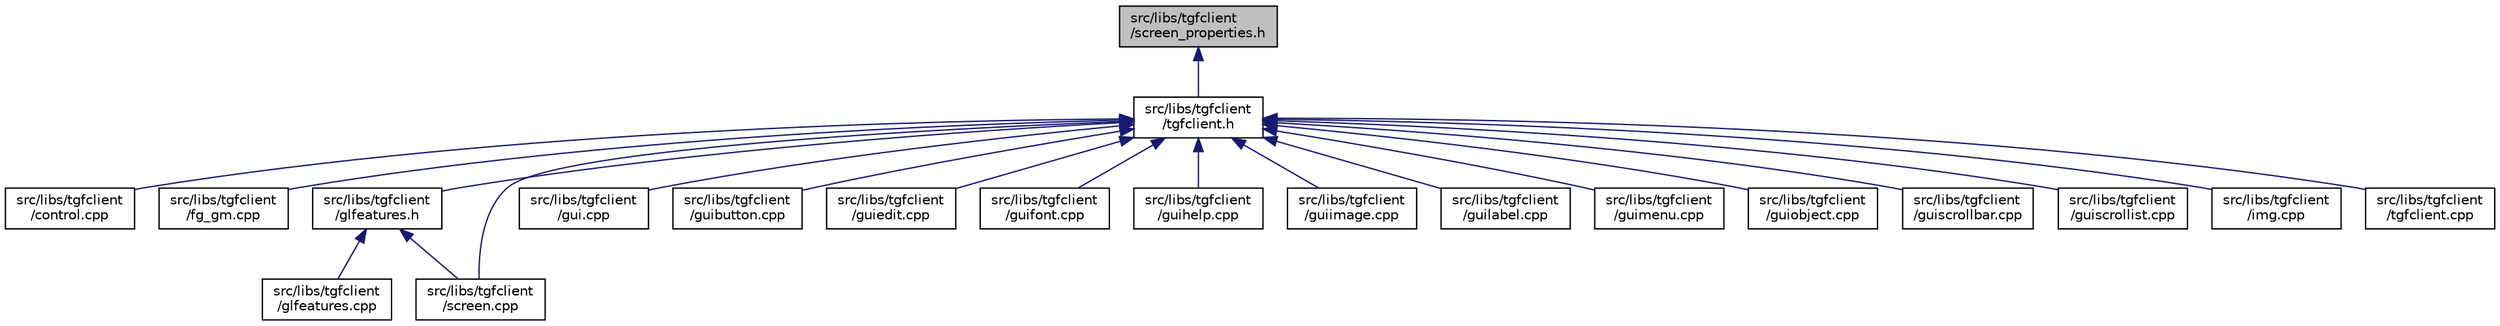 digraph "src/libs/tgfclient/screen_properties.h"
{
  edge [fontname="Helvetica",fontsize="10",labelfontname="Helvetica",labelfontsize="10"];
  node [fontname="Helvetica",fontsize="10",shape=record];
  Node1 [label="src/libs/tgfclient\l/screen_properties.h",height=0.2,width=0.4,color="black", fillcolor="grey75", style="filled", fontcolor="black"];
  Node1 -> Node2 [dir="back",color="midnightblue",fontsize="10",style="solid",fontname="Helvetica"];
  Node2 [label="src/libs/tgfclient\l/tgfclient.h",height=0.2,width=0.4,color="black", fillcolor="white", style="filled",URL="$tgfclient_8h.html",tooltip="The Gaming Framework API (client part). "];
  Node2 -> Node3 [dir="back",color="midnightblue",fontsize="10",style="solid",fontname="Helvetica"];
  Node3 [label="src/libs/tgfclient\l/control.cpp",height=0.2,width=0.4,color="black", fillcolor="white", style="filled",URL="$control_8cpp.html",tooltip="Human control (joystick, mouse and keyboard). "];
  Node2 -> Node4 [dir="back",color="midnightblue",fontsize="10",style="solid",fontname="Helvetica"];
  Node4 [label="src/libs/tgfclient\l/fg_gm.cpp",height=0.2,width=0.4,color="black", fillcolor="white", style="filled",URL="$fg__gm_8cpp.html",tooltip="Missing X11 gamemode in glut, taken from freeglut "];
  Node2 -> Node5 [dir="back",color="midnightblue",fontsize="10",style="solid",fontname="Helvetica"];
  Node5 [label="src/libs/tgfclient\l/glfeatures.h",height=0.2,width=0.4,color="black", fillcolor="white", style="filled",URL="$glfeatures_8h.html"];
  Node5 -> Node6 [dir="back",color="midnightblue",fontsize="10",style="solid",fontname="Helvetica"];
  Node6 [label="src/libs/tgfclient\l/glfeatures.cpp",height=0.2,width=0.4,color="black", fillcolor="white", style="filled",URL="$glfeatures_8cpp.html"];
  Node5 -> Node7 [dir="back",color="midnightblue",fontsize="10",style="solid",fontname="Helvetica"];
  Node7 [label="src/libs/tgfclient\l/screen.cpp",height=0.2,width=0.4,color="black", fillcolor="white", style="filled",URL="$screen_8cpp.html",tooltip="Screen management. "];
  Node2 -> Node8 [dir="back",color="midnightblue",fontsize="10",style="solid",fontname="Helvetica"];
  Node8 [label="src/libs/tgfclient\l/gui.cpp",height=0.2,width=0.4,color="black", fillcolor="white", style="filled",URL="$gui_8cpp.html",tooltip="This API is used to manage all the menu screens. "];
  Node2 -> Node9 [dir="back",color="midnightblue",fontsize="10",style="solid",fontname="Helvetica"];
  Node9 [label="src/libs/tgfclient\l/guibutton.cpp",height=0.2,width=0.4,color="black", fillcolor="white", style="filled",URL="$guibutton_8cpp.html",tooltip="GUI Buttons Management. "];
  Node2 -> Node10 [dir="back",color="midnightblue",fontsize="10",style="solid",fontname="Helvetica"];
  Node10 [label="src/libs/tgfclient\l/guiedit.cpp",height=0.2,width=0.4,color="black", fillcolor="white", style="filled",URL="$guiedit_8cpp.html",tooltip="GUI Edit Box Management. "];
  Node2 -> Node11 [dir="back",color="midnightblue",fontsize="10",style="solid",fontname="Helvetica"];
  Node11 [label="src/libs/tgfclient\l/guifont.cpp",height=0.2,width=0.4,color="black", fillcolor="white", style="filled",URL="$guifont_8cpp.html"];
  Node2 -> Node12 [dir="back",color="midnightblue",fontsize="10",style="solid",fontname="Helvetica"];
  Node12 [label="src/libs/tgfclient\l/guihelp.cpp",height=0.2,width=0.4,color="black", fillcolor="white", style="filled",URL="$guihelp_8cpp.html",tooltip="GUI help screen management. "];
  Node2 -> Node13 [dir="back",color="midnightblue",fontsize="10",style="solid",fontname="Helvetica"];
  Node13 [label="src/libs/tgfclient\l/guiimage.cpp",height=0.2,width=0.4,color="black", fillcolor="white", style="filled",URL="$guiimage_8cpp.html",tooltip="GUI Images management. "];
  Node2 -> Node14 [dir="back",color="midnightblue",fontsize="10",style="solid",fontname="Helvetica"];
  Node14 [label="src/libs/tgfclient\l/guilabel.cpp",height=0.2,width=0.4,color="black", fillcolor="white", style="filled",URL="$guilabel_8cpp.html",tooltip="GUI labels management. "];
  Node2 -> Node15 [dir="back",color="midnightblue",fontsize="10",style="solid",fontname="Helvetica"];
  Node15 [label="src/libs/tgfclient\l/guimenu.cpp",height=0.2,width=0.4,color="black", fillcolor="white", style="filled",URL="$guimenu_8cpp.html",tooltip="GUI menu management. "];
  Node2 -> Node16 [dir="back",color="midnightblue",fontsize="10",style="solid",fontname="Helvetica"];
  Node16 [label="src/libs/tgfclient\l/guiobject.cpp",height=0.2,width=0.4,color="black", fillcolor="white", style="filled",URL="$guiobject_8cpp.html"];
  Node2 -> Node17 [dir="back",color="midnightblue",fontsize="10",style="solid",fontname="Helvetica"];
  Node17 [label="src/libs/tgfclient\l/guiscrollbar.cpp",height=0.2,width=0.4,color="black", fillcolor="white", style="filled",URL="$guiscrollbar_8cpp.html",tooltip="GUI scrollbar management. "];
  Node2 -> Node18 [dir="back",color="midnightblue",fontsize="10",style="solid",fontname="Helvetica"];
  Node18 [label="src/libs/tgfclient\l/guiscrollist.cpp",height=0.2,width=0.4,color="black", fillcolor="white", style="filled",URL="$guiscrollist_8cpp.html",tooltip="GUI scroll-list management. "];
  Node2 -> Node19 [dir="back",color="midnightblue",fontsize="10",style="solid",fontname="Helvetica"];
  Node19 [label="src/libs/tgfclient\l/img.cpp",height=0.2,width=0.4,color="black", fillcolor="white", style="filled",URL="$img_8cpp.html",tooltip="Image management API. "];
  Node2 -> Node7 [dir="back",color="midnightblue",fontsize="10",style="solid",fontname="Helvetica"];
  Node2 -> Node20 [dir="back",color="midnightblue",fontsize="10",style="solid",fontname="Helvetica"];
  Node20 [label="src/libs/tgfclient\l/tgfclient.cpp",height=0.2,width=0.4,color="black", fillcolor="white", style="filled",URL="$tgfclient_8cpp.html"];
}
